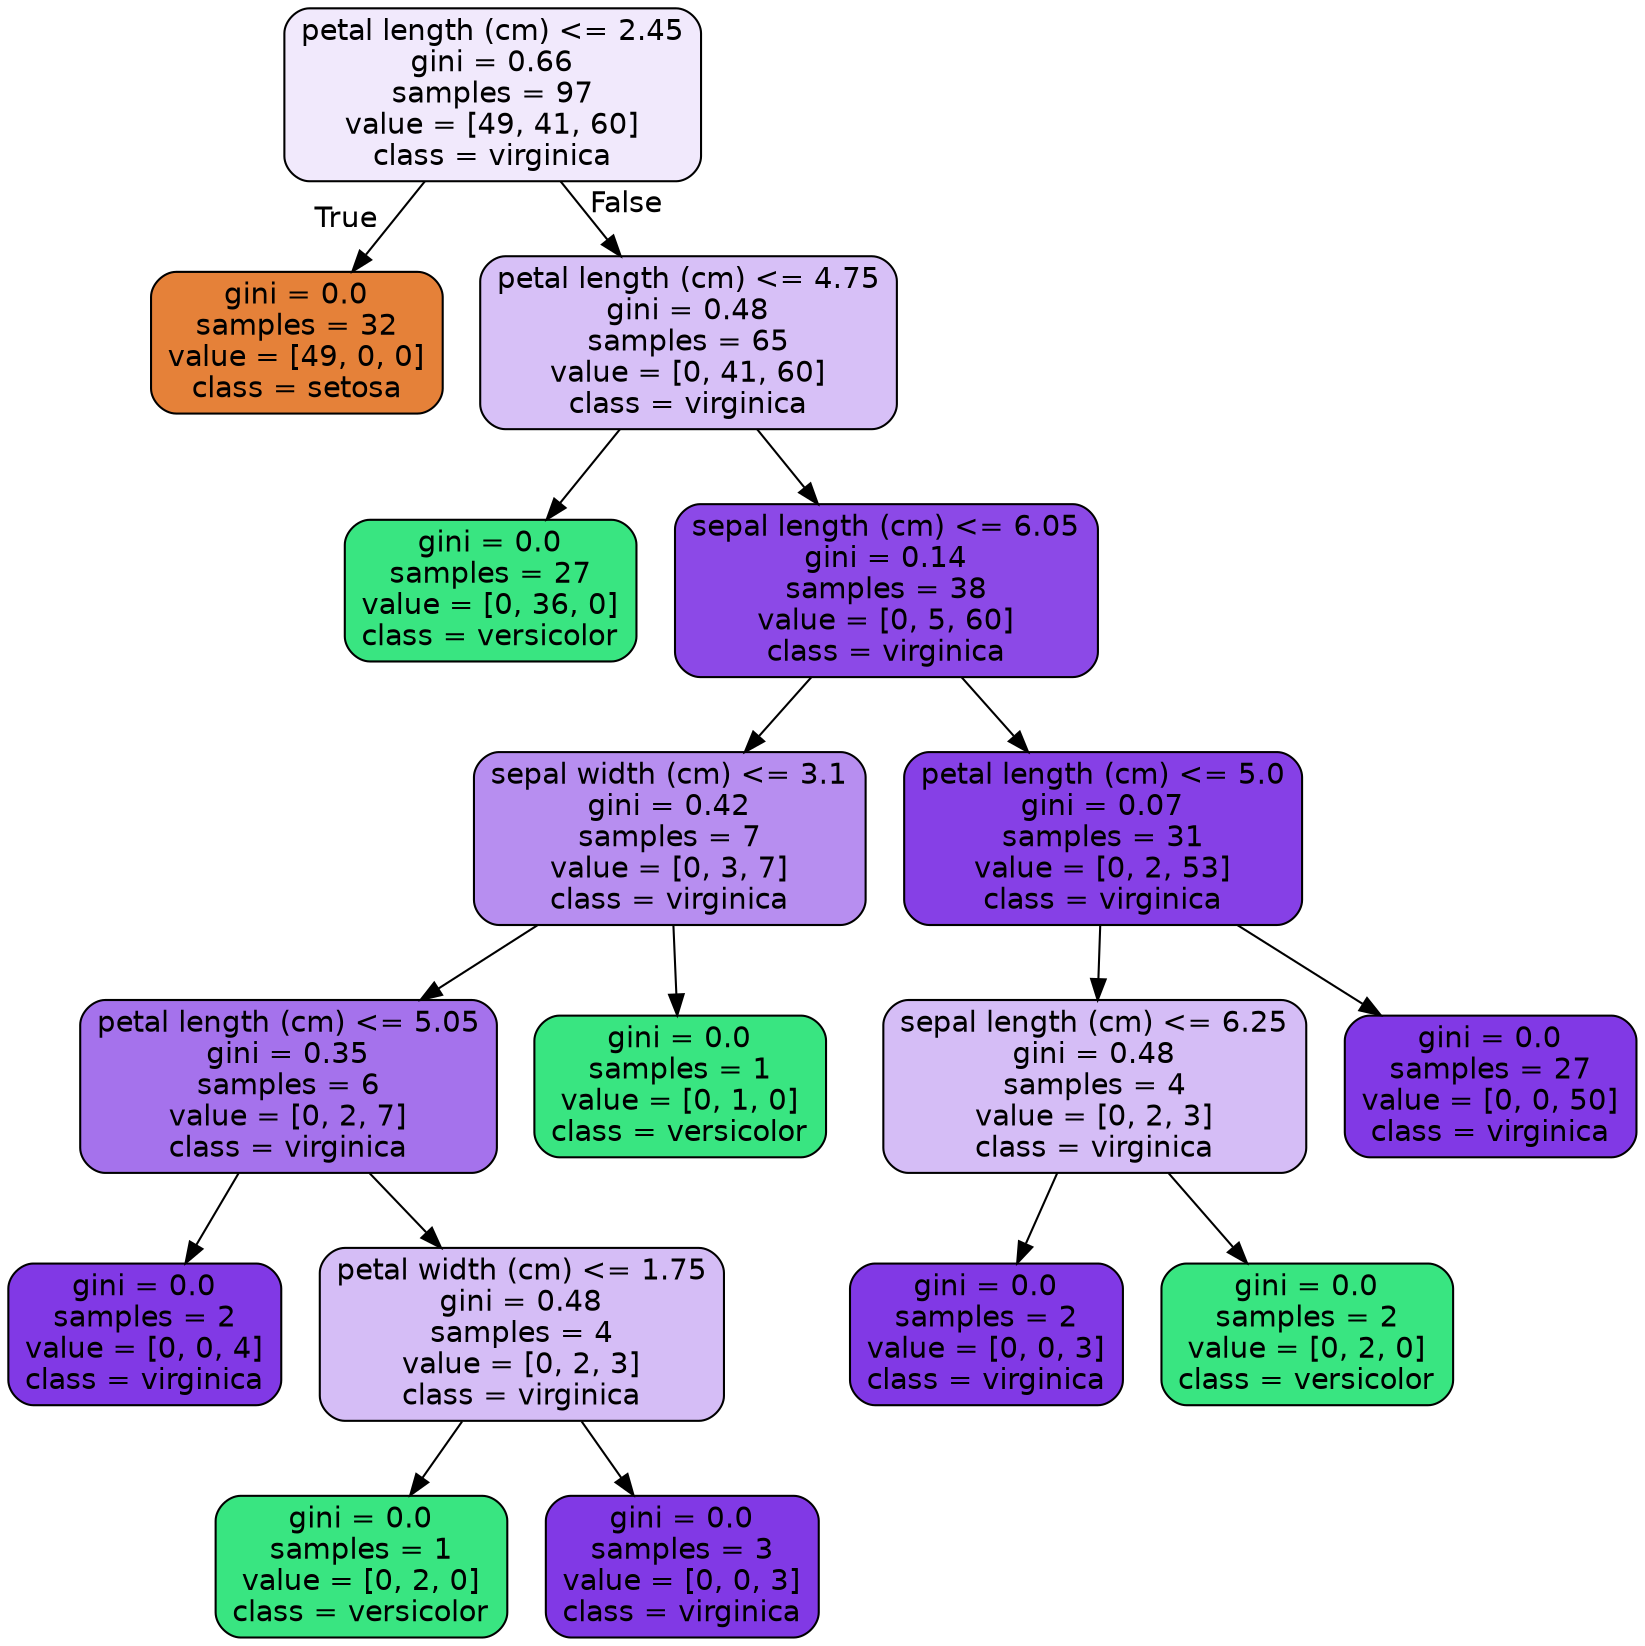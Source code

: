 digraph Tree {
node [shape=box, style="filled, rounded", color="black", fontname="helvetica"] ;
edge [fontname="helvetica"] ;
0 [label="petal length (cm) <= 2.45\ngini = 0.66\nsamples = 97\nvalue = [49, 41, 60]\nclass = virginica", fillcolor="#f1e9fc"] ;
1 [label="gini = 0.0\nsamples = 32\nvalue = [49, 0, 0]\nclass = setosa", fillcolor="#e58139"] ;
0 -> 1 [labeldistance=2.5, labelangle=45, headlabel="True"] ;
2 [label="petal length (cm) <= 4.75\ngini = 0.48\nsamples = 65\nvalue = [0, 41, 60]\nclass = virginica", fillcolor="#d7c0f7"] ;
0 -> 2 [labeldistance=2.5, labelangle=-45, headlabel="False"] ;
3 [label="gini = 0.0\nsamples = 27\nvalue = [0, 36, 0]\nclass = versicolor", fillcolor="#39e581"] ;
2 -> 3 ;
4 [label="sepal length (cm) <= 6.05\ngini = 0.14\nsamples = 38\nvalue = [0, 5, 60]\nclass = virginica", fillcolor="#8c49e7"] ;
2 -> 4 ;
5 [label="sepal width (cm) <= 3.1\ngini = 0.42\nsamples = 7\nvalue = [0, 3, 7]\nclass = virginica", fillcolor="#b78ef0"] ;
4 -> 5 ;
6 [label="petal length (cm) <= 5.05\ngini = 0.35\nsamples = 6\nvalue = [0, 2, 7]\nclass = virginica", fillcolor="#a572ec"] ;
5 -> 6 ;
7 [label="gini = 0.0\nsamples = 2\nvalue = [0, 0, 4]\nclass = virginica", fillcolor="#8139e5"] ;
6 -> 7 ;
8 [label="petal width (cm) <= 1.75\ngini = 0.48\nsamples = 4\nvalue = [0, 2, 3]\nclass = virginica", fillcolor="#d5bdf6"] ;
6 -> 8 ;
9 [label="gini = 0.0\nsamples = 1\nvalue = [0, 2, 0]\nclass = versicolor", fillcolor="#39e581"] ;
8 -> 9 ;
10 [label="gini = 0.0\nsamples = 3\nvalue = [0, 0, 3]\nclass = virginica", fillcolor="#8139e5"] ;
8 -> 10 ;
11 [label="gini = 0.0\nsamples = 1\nvalue = [0, 1, 0]\nclass = versicolor", fillcolor="#39e581"] ;
5 -> 11 ;
12 [label="petal length (cm) <= 5.0\ngini = 0.07\nsamples = 31\nvalue = [0, 2, 53]\nclass = virginica", fillcolor="#8640e6"] ;
4 -> 12 ;
13 [label="sepal length (cm) <= 6.25\ngini = 0.48\nsamples = 4\nvalue = [0, 2, 3]\nclass = virginica", fillcolor="#d5bdf6"] ;
12 -> 13 ;
14 [label="gini = 0.0\nsamples = 2\nvalue = [0, 0, 3]\nclass = virginica", fillcolor="#8139e5"] ;
13 -> 14 ;
15 [label="gini = 0.0\nsamples = 2\nvalue = [0, 2, 0]\nclass = versicolor", fillcolor="#39e581"] ;
13 -> 15 ;
16 [label="gini = 0.0\nsamples = 27\nvalue = [0, 0, 50]\nclass = virginica", fillcolor="#8139e5"] ;
12 -> 16 ;
}